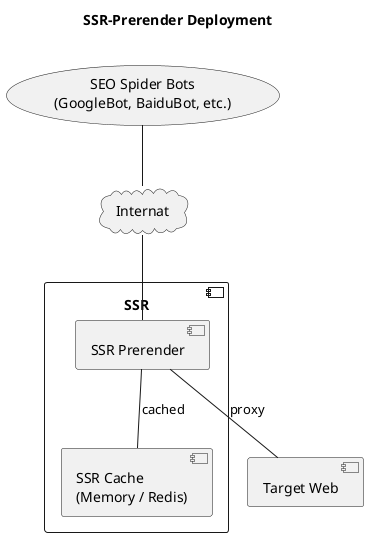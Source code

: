 ' Deployment Diagram syntax and features
' https://plantuml.com/deployment-diagram
@startuml
title SSR-Prerender Deployment\n

usecase SEOSpiderBots [
  SEO Spider Bots
  (GoogleBot, BaiduBot, etc.)
]

cloud CloudInternat [
  Internat
]

component SSR {
  component SSRPrerender [
    SSR Prerender
  ]
  component SSRCache [
    SSR Cache 
    (Memory / Redis)
  ]
}

component TargetWeb [
  Target Web
]

SSRPrerender -- SSRCache : cached
SSRPrerender -- TargetWeb : proxy

SEOSpiderBots -- CloudInternat

CloudInternat -- SSRPrerender
@enduml